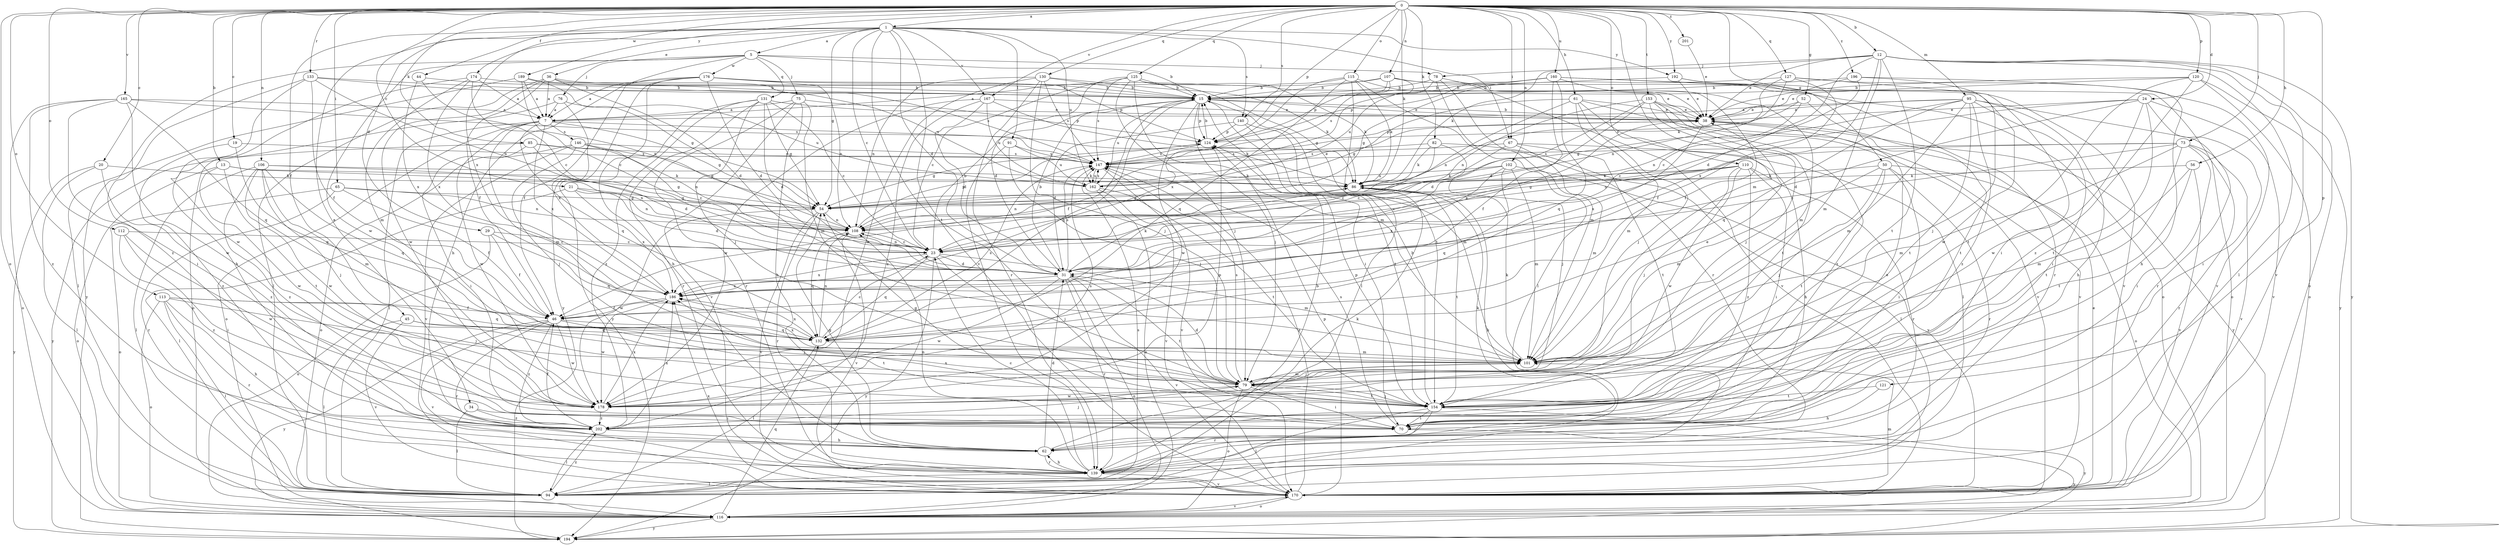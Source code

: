 strict digraph  {
0;
1;
5;
7;
12;
13;
15;
19;
20;
21;
23;
24;
29;
31;
34;
36;
38;
44;
45;
46;
50;
52;
54;
56;
61;
62;
65;
67;
70;
73;
75;
76;
78;
79;
82;
85;
86;
91;
94;
95;
101;
102;
106;
107;
108;
110;
112;
113;
115;
116;
120;
121;
124;
125;
127;
130;
131;
132;
133;
139;
140;
146;
147;
153;
154;
160;
162;
165;
167;
170;
174;
176;
178;
186;
189;
192;
194;
196;
201;
202;
0 -> 1  [label=a];
0 -> 12  [label=b];
0 -> 13  [label=b];
0 -> 19  [label=c];
0 -> 20  [label=c];
0 -> 21  [label=c];
0 -> 24  [label=d];
0 -> 44  [label=f];
0 -> 50  [label=g];
0 -> 52  [label=g];
0 -> 56  [label=h];
0 -> 61  [label=h];
0 -> 65  [label=i];
0 -> 67  [label=i];
0 -> 73  [label=j];
0 -> 82  [label=k];
0 -> 85  [label=k];
0 -> 86  [label=k];
0 -> 95  [label=m];
0 -> 101  [label=m];
0 -> 102  [label=n];
0 -> 106  [label=n];
0 -> 107  [label=n];
0 -> 110  [label=o];
0 -> 112  [label=o];
0 -> 113  [label=o];
0 -> 115  [label=o];
0 -> 116  [label=o];
0 -> 120  [label=p];
0 -> 121  [label=p];
0 -> 124  [label=p];
0 -> 125  [label=q];
0 -> 127  [label=q];
0 -> 130  [label=q];
0 -> 133  [label=r];
0 -> 140  [label=s];
0 -> 153  [label=t];
0 -> 160  [label=u];
0 -> 165  [label=v];
0 -> 167  [label=v];
0 -> 174  [label=w];
0 -> 189  [label=y];
0 -> 192  [label=y];
0 -> 196  [label=z];
0 -> 201  [label=z];
1 -> 5  [label=a];
1 -> 23  [label=c];
1 -> 29  [label=d];
1 -> 31  [label=d];
1 -> 34  [label=e];
1 -> 36  [label=e];
1 -> 45  [label=f];
1 -> 54  [label=g];
1 -> 67  [label=i];
1 -> 91  [label=l];
1 -> 140  [label=s];
1 -> 154  [label=t];
1 -> 162  [label=u];
1 -> 167  [label=v];
1 -> 170  [label=v];
1 -> 186  [label=x];
1 -> 192  [label=y];
5 -> 15  [label=b];
5 -> 62  [label=h];
5 -> 75  [label=j];
5 -> 76  [label=j];
5 -> 78  [label=j];
5 -> 131  [label=q];
5 -> 176  [label=w];
5 -> 178  [label=w];
5 -> 194  [label=y];
7 -> 54  [label=g];
7 -> 86  [label=k];
7 -> 94  [label=l];
7 -> 101  [label=m];
7 -> 116  [label=o];
7 -> 132  [label=q];
7 -> 146  [label=s];
7 -> 178  [label=w];
7 -> 186  [label=x];
12 -> 31  [label=d];
12 -> 38  [label=e];
12 -> 78  [label=j];
12 -> 86  [label=k];
12 -> 94  [label=l];
12 -> 101  [label=m];
12 -> 116  [label=o];
12 -> 154  [label=t];
12 -> 170  [label=v];
12 -> 186  [label=x];
12 -> 194  [label=y];
13 -> 86  [label=k];
13 -> 108  [label=n];
13 -> 116  [label=o];
13 -> 154  [label=t];
13 -> 178  [label=w];
15 -> 38  [label=e];
15 -> 46  [label=f];
15 -> 70  [label=i];
15 -> 79  [label=j];
15 -> 124  [label=p];
15 -> 132  [label=q];
15 -> 162  [label=u];
15 -> 178  [label=w];
19 -> 132  [label=q];
19 -> 147  [label=s];
19 -> 202  [label=z];
20 -> 86  [label=k];
20 -> 94  [label=l];
20 -> 194  [label=y];
20 -> 202  [label=z];
21 -> 31  [label=d];
21 -> 54  [label=g];
21 -> 94  [label=l];
21 -> 108  [label=n];
21 -> 186  [label=x];
23 -> 15  [label=b];
23 -> 31  [label=d];
23 -> 79  [label=j];
23 -> 101  [label=m];
23 -> 108  [label=n];
23 -> 132  [label=q];
23 -> 186  [label=x];
23 -> 194  [label=y];
24 -> 23  [label=c];
24 -> 31  [label=d];
24 -> 38  [label=e];
24 -> 70  [label=i];
24 -> 154  [label=t];
24 -> 170  [label=v];
24 -> 178  [label=w];
29 -> 23  [label=c];
29 -> 46  [label=f];
29 -> 116  [label=o];
29 -> 132  [label=q];
31 -> 15  [label=b];
31 -> 38  [label=e];
31 -> 86  [label=k];
31 -> 116  [label=o];
31 -> 139  [label=r];
31 -> 147  [label=s];
31 -> 154  [label=t];
31 -> 170  [label=v];
31 -> 178  [label=w];
31 -> 186  [label=x];
34 -> 70  [label=i];
34 -> 94  [label=l];
34 -> 202  [label=z];
36 -> 7  [label=a];
36 -> 15  [label=b];
36 -> 31  [label=d];
36 -> 38  [label=e];
36 -> 46  [label=f];
36 -> 94  [label=l];
36 -> 178  [label=w];
38 -> 15  [label=b];
38 -> 124  [label=p];
38 -> 186  [label=x];
38 -> 194  [label=y];
44 -> 15  [label=b];
44 -> 23  [label=c];
44 -> 186  [label=x];
45 -> 79  [label=j];
45 -> 94  [label=l];
45 -> 132  [label=q];
45 -> 170  [label=v];
46 -> 132  [label=q];
46 -> 139  [label=r];
46 -> 154  [label=t];
46 -> 170  [label=v];
46 -> 178  [label=w];
46 -> 194  [label=y];
46 -> 202  [label=z];
50 -> 70  [label=i];
50 -> 79  [label=j];
50 -> 86  [label=k];
50 -> 101  [label=m];
50 -> 116  [label=o];
50 -> 139  [label=r];
50 -> 154  [label=t];
52 -> 38  [label=e];
52 -> 54  [label=g];
52 -> 147  [label=s];
52 -> 154  [label=t];
54 -> 108  [label=n];
54 -> 139  [label=r];
54 -> 170  [label=v];
54 -> 178  [label=w];
56 -> 86  [label=k];
56 -> 101  [label=m];
56 -> 154  [label=t];
56 -> 170  [label=v];
61 -> 38  [label=e];
61 -> 54  [label=g];
61 -> 79  [label=j];
61 -> 94  [label=l];
61 -> 101  [label=m];
61 -> 108  [label=n];
61 -> 170  [label=v];
62 -> 31  [label=d];
62 -> 54  [label=g];
62 -> 86  [label=k];
62 -> 139  [label=r];
65 -> 46  [label=f];
65 -> 54  [label=g];
65 -> 108  [label=n];
65 -> 116  [label=o];
65 -> 139  [label=r];
67 -> 23  [label=c];
67 -> 62  [label=h];
67 -> 101  [label=m];
67 -> 147  [label=s];
67 -> 154  [label=t];
70 -> 86  [label=k];
70 -> 147  [label=s];
70 -> 186  [label=x];
70 -> 194  [label=y];
73 -> 23  [label=c];
73 -> 70  [label=i];
73 -> 101  [label=m];
73 -> 108  [label=n];
73 -> 139  [label=r];
73 -> 147  [label=s];
73 -> 154  [label=t];
73 -> 170  [label=v];
75 -> 7  [label=a];
75 -> 62  [label=h];
75 -> 101  [label=m];
75 -> 124  [label=p];
75 -> 139  [label=r];
75 -> 170  [label=v];
76 -> 7  [label=a];
76 -> 116  [label=o];
76 -> 162  [label=u];
76 -> 186  [label=x];
78 -> 15  [label=b];
78 -> 54  [label=g];
78 -> 94  [label=l];
78 -> 139  [label=r];
78 -> 170  [label=v];
79 -> 31  [label=d];
79 -> 70  [label=i];
79 -> 101  [label=m];
79 -> 116  [label=o];
79 -> 147  [label=s];
79 -> 154  [label=t];
79 -> 178  [label=w];
82 -> 23  [label=c];
82 -> 79  [label=j];
82 -> 86  [label=k];
82 -> 94  [label=l];
82 -> 147  [label=s];
85 -> 31  [label=d];
85 -> 70  [label=i];
85 -> 108  [label=n];
85 -> 147  [label=s];
85 -> 194  [label=y];
86 -> 54  [label=g];
86 -> 108  [label=n];
86 -> 154  [label=t];
91 -> 79  [label=j];
91 -> 139  [label=r];
91 -> 147  [label=s];
91 -> 162  [label=u];
94 -> 147  [label=s];
94 -> 202  [label=z];
95 -> 7  [label=a];
95 -> 38  [label=e];
95 -> 62  [label=h];
95 -> 70  [label=i];
95 -> 101  [label=m];
95 -> 108  [label=n];
95 -> 132  [label=q];
95 -> 139  [label=r];
95 -> 154  [label=t];
95 -> 202  [label=z];
101 -> 38  [label=e];
101 -> 79  [label=j];
101 -> 86  [label=k];
101 -> 186  [label=x];
102 -> 86  [label=k];
102 -> 101  [label=m];
102 -> 132  [label=q];
102 -> 162  [label=u];
102 -> 170  [label=v];
102 -> 186  [label=x];
106 -> 54  [label=g];
106 -> 79  [label=j];
106 -> 86  [label=k];
106 -> 94  [label=l];
106 -> 101  [label=m];
106 -> 132  [label=q];
106 -> 178  [label=w];
106 -> 202  [label=z];
107 -> 7  [label=a];
107 -> 15  [label=b];
107 -> 46  [label=f];
107 -> 124  [label=p];
107 -> 147  [label=s];
107 -> 162  [label=u];
107 -> 178  [label=w];
108 -> 23  [label=c];
108 -> 124  [label=p];
108 -> 132  [label=q];
108 -> 170  [label=v];
110 -> 23  [label=c];
110 -> 54  [label=g];
110 -> 70  [label=i];
110 -> 79  [label=j];
110 -> 86  [label=k];
110 -> 139  [label=r];
110 -> 178  [label=w];
110 -> 202  [label=z];
112 -> 23  [label=c];
112 -> 70  [label=i];
112 -> 178  [label=w];
112 -> 202  [label=z];
113 -> 46  [label=f];
113 -> 62  [label=h];
113 -> 79  [label=j];
113 -> 94  [label=l];
113 -> 116  [label=o];
113 -> 132  [label=q];
113 -> 139  [label=r];
115 -> 15  [label=b];
115 -> 38  [label=e];
115 -> 86  [label=k];
115 -> 94  [label=l];
115 -> 101  [label=m];
115 -> 132  [label=q];
115 -> 186  [label=x];
116 -> 132  [label=q];
116 -> 170  [label=v];
116 -> 194  [label=y];
120 -> 15  [label=b];
120 -> 38  [label=e];
120 -> 116  [label=o];
120 -> 154  [label=t];
120 -> 194  [label=y];
120 -> 202  [label=z];
121 -> 62  [label=h];
121 -> 154  [label=t];
124 -> 15  [label=b];
124 -> 54  [label=g];
124 -> 147  [label=s];
125 -> 15  [label=b];
125 -> 23  [label=c];
125 -> 31  [label=d];
125 -> 79  [label=j];
125 -> 86  [label=k];
125 -> 101  [label=m];
125 -> 147  [label=s];
125 -> 154  [label=t];
127 -> 15  [label=b];
127 -> 46  [label=f];
127 -> 70  [label=i];
127 -> 86  [label=k];
127 -> 108  [label=n];
127 -> 170  [label=v];
130 -> 15  [label=b];
130 -> 79  [label=j];
130 -> 86  [label=k];
130 -> 108  [label=n];
130 -> 139  [label=r];
130 -> 147  [label=s];
130 -> 178  [label=w];
131 -> 23  [label=c];
131 -> 31  [label=d];
131 -> 38  [label=e];
131 -> 54  [label=g];
131 -> 79  [label=j];
131 -> 139  [label=r];
131 -> 194  [label=y];
131 -> 202  [label=z];
132 -> 23  [label=c];
132 -> 94  [label=l];
132 -> 101  [label=m];
132 -> 108  [label=n];
132 -> 147  [label=s];
132 -> 186  [label=x];
133 -> 15  [label=b];
133 -> 46  [label=f];
133 -> 108  [label=n];
133 -> 162  [label=u];
133 -> 178  [label=w];
133 -> 202  [label=z];
139 -> 15  [label=b];
139 -> 23  [label=c];
139 -> 62  [label=h];
139 -> 86  [label=k];
139 -> 94  [label=l];
139 -> 108  [label=n];
139 -> 170  [label=v];
140 -> 31  [label=d];
140 -> 101  [label=m];
140 -> 124  [label=p];
140 -> 154  [label=t];
146 -> 23  [label=c];
146 -> 54  [label=g];
146 -> 79  [label=j];
146 -> 116  [label=o];
146 -> 147  [label=s];
146 -> 170  [label=v];
147 -> 86  [label=k];
147 -> 162  [label=u];
147 -> 170  [label=v];
153 -> 31  [label=d];
153 -> 38  [label=e];
153 -> 46  [label=f];
153 -> 79  [label=j];
153 -> 108  [label=n];
153 -> 154  [label=t];
153 -> 170  [label=v];
153 -> 202  [label=z];
154 -> 15  [label=b];
154 -> 54  [label=g];
154 -> 70  [label=i];
154 -> 79  [label=j];
154 -> 94  [label=l];
154 -> 124  [label=p];
154 -> 139  [label=r];
154 -> 194  [label=y];
160 -> 15  [label=b];
160 -> 31  [label=d];
160 -> 54  [label=g];
160 -> 101  [label=m];
160 -> 116  [label=o];
160 -> 124  [label=p];
160 -> 132  [label=q];
160 -> 170  [label=v];
162 -> 38  [label=e];
162 -> 116  [label=o];
162 -> 147  [label=s];
162 -> 154  [label=t];
162 -> 170  [label=v];
165 -> 7  [label=a];
165 -> 70  [label=i];
165 -> 116  [label=o];
165 -> 132  [label=q];
165 -> 147  [label=s];
165 -> 178  [label=w];
165 -> 202  [label=z];
167 -> 31  [label=d];
167 -> 38  [label=e];
167 -> 86  [label=k];
167 -> 162  [label=u];
167 -> 178  [label=w];
167 -> 202  [label=z];
170 -> 38  [label=e];
170 -> 101  [label=m];
170 -> 116  [label=o];
170 -> 124  [label=p];
170 -> 147  [label=s];
170 -> 186  [label=x];
174 -> 7  [label=a];
174 -> 15  [label=b];
174 -> 62  [label=h];
174 -> 101  [label=m];
174 -> 108  [label=n];
174 -> 186  [label=x];
176 -> 7  [label=a];
176 -> 15  [label=b];
176 -> 31  [label=d];
176 -> 46  [label=f];
176 -> 62  [label=h];
176 -> 108  [label=n];
176 -> 124  [label=p];
176 -> 194  [label=y];
178 -> 124  [label=p];
178 -> 147  [label=s];
178 -> 186  [label=x];
178 -> 202  [label=z];
186 -> 46  [label=f];
186 -> 178  [label=w];
189 -> 7  [label=a];
189 -> 15  [label=b];
189 -> 23  [label=c];
189 -> 54  [label=g];
189 -> 94  [label=l];
189 -> 147  [label=s];
192 -> 15  [label=b];
192 -> 38  [label=e];
192 -> 116  [label=o];
192 -> 139  [label=r];
196 -> 15  [label=b];
196 -> 23  [label=c];
196 -> 38  [label=e];
196 -> 62  [label=h];
196 -> 79  [label=j];
201 -> 38  [label=e];
202 -> 38  [label=e];
202 -> 46  [label=f];
202 -> 62  [label=h];
202 -> 79  [label=j];
202 -> 94  [label=l];
202 -> 186  [label=x];
}
